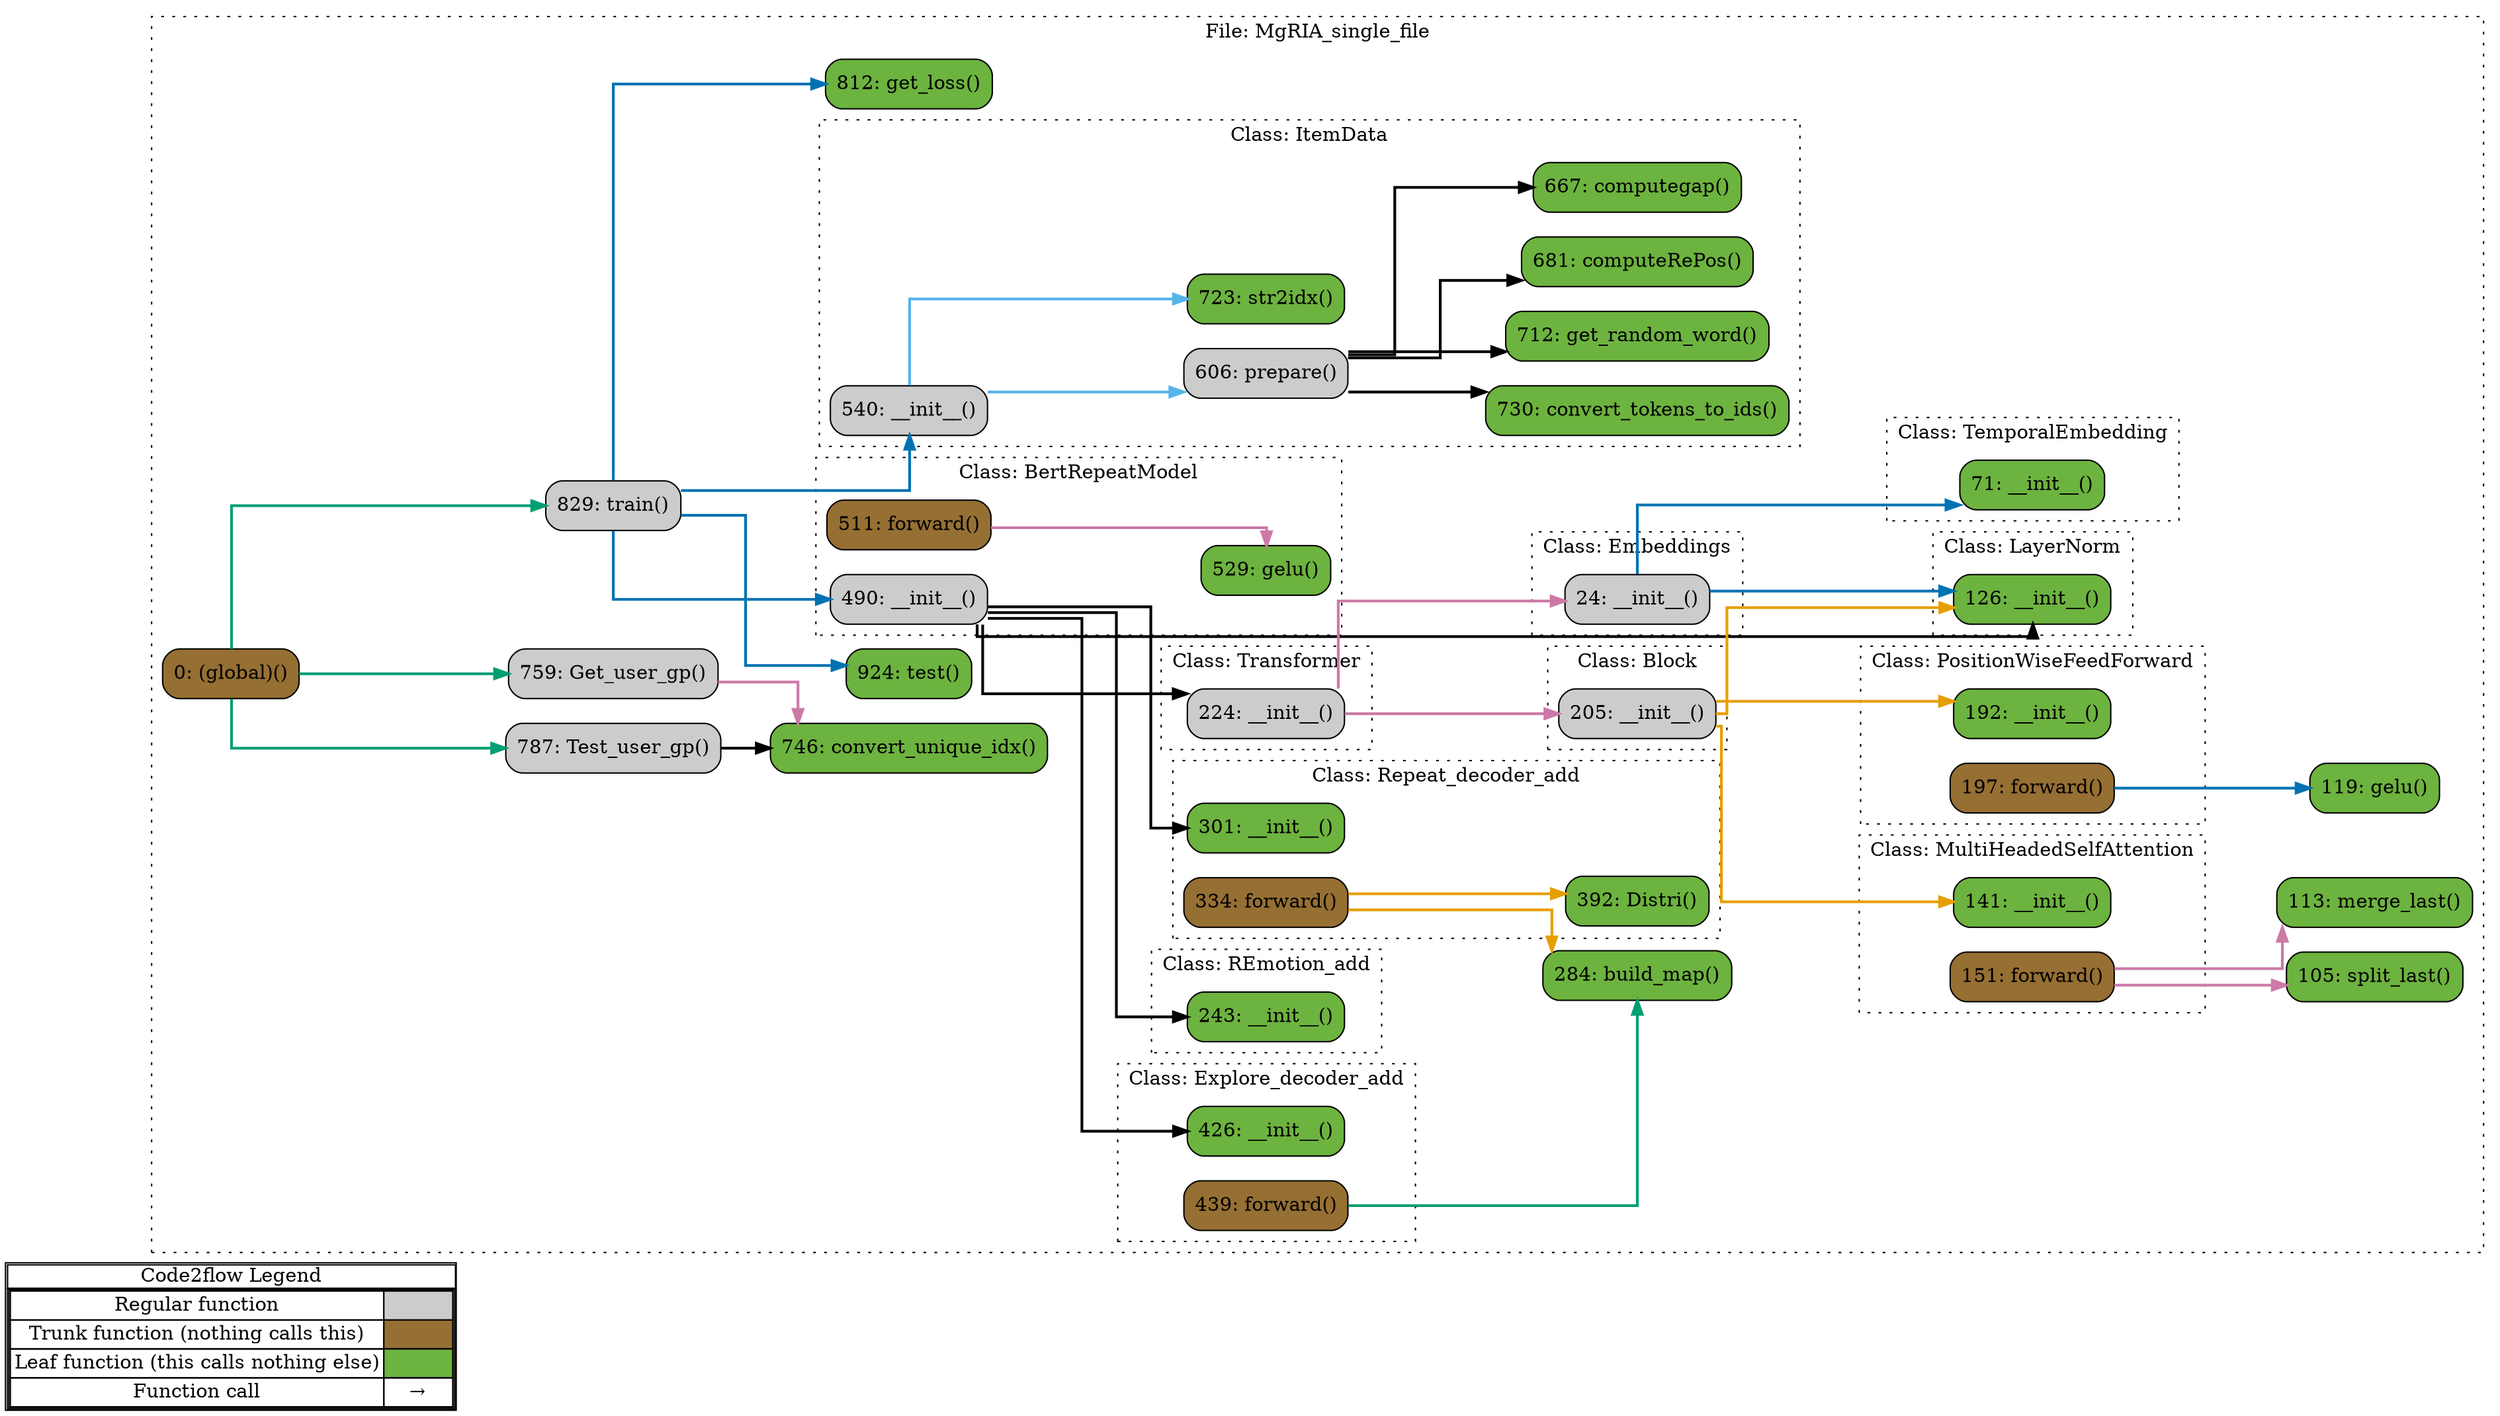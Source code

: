 digraph G {
concentrate=true;
splines="ortho";
rankdir="LR";
subgraph legend{
    rank = min;
    label = "legend";
    Legend [shape=none, margin=0, label = <
        <table cellspacing="0" cellpadding="0" border="1"><tr><td>Code2flow Legend</td></tr><tr><td>
        <table cellspacing="0">
        <tr><td>Regular function</td><td width="50px" bgcolor='#cccccc'></td></tr>
        <tr><td>Trunk function (nothing calls this)</td><td bgcolor='#966F33'></td></tr>
        <tr><td>Leaf function (this calls nothing else)</td><td bgcolor='#6db33f'></td></tr>
        <tr><td>Function call</td><td><font color='black'>&#8594;</font></td></tr>
        </table></td></tr></table>
        >];
}node_1e036343 [label="0: (global)()" name="MgRIA_single_file::(global)" shape="rect" style="rounded,filled" fillcolor="#966F33" ];
node_045b1a30 [label="490: __init__()" name="MgRIA_single_file::BertRepeatModel.__init__" shape="rect" style="rounded,filled" fillcolor="#cccccc" ];
node_1a18849f [label="511: forward()" name="MgRIA_single_file::BertRepeatModel.forward" shape="rect" style="rounded,filled" fillcolor="#966F33" ];
node_0c20a1d2 [label="529: gelu()" name="MgRIA_single_file::BertRepeatModel.gelu" shape="rect" style="rounded,filled" fillcolor="#6db33f" ];
node_8a068551 [label="205: __init__()" name="MgRIA_single_file::Block.__init__" shape="rect" style="rounded,filled" fillcolor="#cccccc" ];
node_2f13eeed [label="24: __init__()" name="MgRIA_single_file::Embeddings.__init__" shape="rect" style="rounded,filled" fillcolor="#cccccc" ];
node_6d62d3f5 [label="426: __init__()" name="MgRIA_single_file::Explore_decoder_add.__init__" shape="rect" style="rounded,filled" fillcolor="#6db33f" ];
node_6c0d987b [label="439: forward()" name="MgRIA_single_file::Explore_decoder_add.forward" shape="rect" style="rounded,filled" fillcolor="#966F33" ];
node_2602d8a7 [label="759: Get_user_gp()" name="MgRIA_single_file::Get_user_gp" shape="rect" style="rounded,filled" fillcolor="#cccccc" ];
node_60f8f1fa [label="540: __init__()" name="MgRIA_single_file::ItemData.__init__" shape="rect" style="rounded,filled" fillcolor="#cccccc" ];
node_b018605f [label="681: computeRePos()" name="MgRIA_single_file::ItemData.computeRePos" shape="rect" style="rounded,filled" fillcolor="#6db33f" ];
node_a05e3e9f [label="667: computegap()" name="MgRIA_single_file::ItemData.computegap" shape="rect" style="rounded,filled" fillcolor="#6db33f" ];
node_0d4b027e [label="730: convert_tokens_to_ids()" name="MgRIA_single_file::ItemData.convert_tokens_to_ids" shape="rect" style="rounded,filled" fillcolor="#6db33f" ];
node_9b74e590 [label="712: get_random_word()" name="MgRIA_single_file::ItemData.get_random_word" shape="rect" style="rounded,filled" fillcolor="#6db33f" ];
node_81af6dc0 [label="606: prepare()" name="MgRIA_single_file::ItemData.prepare" shape="rect" style="rounded,filled" fillcolor="#cccccc" ];
node_fb0a9193 [label="723: str2idx()" name="MgRIA_single_file::ItemData.str2idx" shape="rect" style="rounded,filled" fillcolor="#6db33f" ];
node_59b365a7 [label="126: __init__()" name="MgRIA_single_file::LayerNorm.__init__" shape="rect" style="rounded,filled" fillcolor="#6db33f" ];
node_0f9db7a6 [label="141: __init__()" name="MgRIA_single_file::MultiHeadedSelfAttention.__init__" shape="rect" style="rounded,filled" fillcolor="#6db33f" ];
node_536a8fc7 [label="151: forward()" name="MgRIA_single_file::MultiHeadedSelfAttention.forward" shape="rect" style="rounded,filled" fillcolor="#966F33" ];
node_dd840fdd [label="192: __init__()" name="MgRIA_single_file::PositionWiseFeedForward.__init__" shape="rect" style="rounded,filled" fillcolor="#6db33f" ];
node_8005879d [label="197: forward()" name="MgRIA_single_file::PositionWiseFeedForward.forward" shape="rect" style="rounded,filled" fillcolor="#966F33" ];
node_7ea377a1 [label="243: __init__()" name="MgRIA_single_file::REmotion_add.__init__" shape="rect" style="rounded,filled" fillcolor="#6db33f" ];
node_4235ecfd [label="392: Distri()" name="MgRIA_single_file::Repeat_decoder_add.Distri" shape="rect" style="rounded,filled" fillcolor="#6db33f" ];
node_e8847e9b [label="301: __init__()" name="MgRIA_single_file::Repeat_decoder_add.__init__" shape="rect" style="rounded,filled" fillcolor="#6db33f" ];
node_8ef8bf31 [label="334: forward()" name="MgRIA_single_file::Repeat_decoder_add.forward" shape="rect" style="rounded,filled" fillcolor="#966F33" ];
node_d90db7d4 [label="71: __init__()" name="MgRIA_single_file::TemporalEmbedding.__init__" shape="rect" style="rounded,filled" fillcolor="#6db33f" ];
node_c73d7050 [label="787: Test_user_gp()" name="MgRIA_single_file::Test_user_gp" shape="rect" style="rounded,filled" fillcolor="#cccccc" ];
node_85d3743f [label="224: __init__()" name="MgRIA_single_file::Transformer.__init__" shape="rect" style="rounded,filled" fillcolor="#cccccc" ];
node_6a81ca42 [label="284: build_map()" name="MgRIA_single_file::build_map" shape="rect" style="rounded,filled" fillcolor="#6db33f" ];
node_063e5f75 [label="746: convert_unique_idx()" name="MgRIA_single_file::convert_unique_idx" shape="rect" style="rounded,filled" fillcolor="#6db33f" ];
node_421d6288 [label="119: gelu()" name="MgRIA_single_file::gelu" shape="rect" style="rounded,filled" fillcolor="#6db33f" ];
node_1b4e7b77 [label="812: get_loss()" name="MgRIA_single_file::get_loss" shape="rect" style="rounded,filled" fillcolor="#6db33f" ];
node_1b7817a9 [label="113: merge_last()" name="MgRIA_single_file::merge_last" shape="rect" style="rounded,filled" fillcolor="#6db33f" ];
node_6278bcad [label="105: split_last()" name="MgRIA_single_file::split_last" shape="rect" style="rounded,filled" fillcolor="#6db33f" ];
node_060dcb1f [label="924: test()" name="MgRIA_single_file::test" shape="rect" style="rounded,filled" fillcolor="#6db33f" ];
node_d3c4f8d5 [label="829: train()" name="MgRIA_single_file::train" shape="rect" style="rounded,filled" fillcolor="#cccccc" ];
node_1e036343 -> node_2602d8a7 [color="#009E73" penwidth="2"];
node_1e036343 -> node_c73d7050 [color="#009E73" penwidth="2"];
node_1e036343 -> node_c73d7050 [color="#009E73" penwidth="2"];
node_1e036343 -> node_d3c4f8d5 [color="#009E73" penwidth="2"];
node_045b1a30 -> node_6d62d3f5 [color="#000000" penwidth="2"];
node_045b1a30 -> node_59b365a7 [color="#000000" penwidth="2"];
node_045b1a30 -> node_7ea377a1 [color="#000000" penwidth="2"];
node_045b1a30 -> node_e8847e9b [color="#000000" penwidth="2"];
node_045b1a30 -> node_85d3743f [color="#000000" penwidth="2"];
node_1a18849f -> node_0c20a1d2 [color="#CC79A7" penwidth="2"];
node_8a068551 -> node_59b365a7 [color="#E69F00" penwidth="2"];
node_8a068551 -> node_59b365a7 [color="#E69F00" penwidth="2"];
node_8a068551 -> node_0f9db7a6 [color="#E69F00" penwidth="2"];
node_8a068551 -> node_dd840fdd [color="#E69F00" penwidth="2"];
node_2f13eeed -> node_59b365a7 [color="#0072B2" penwidth="2"];
node_2f13eeed -> node_d90db7d4 [color="#0072B2" penwidth="2"];
node_6c0d987b -> node_6a81ca42 [color="#009E73" penwidth="2"];
node_2602d8a7 -> node_063e5f75 [color="#CC79A7" penwidth="2"];
node_60f8f1fa -> node_81af6dc0 [color="#56B4E9" penwidth="2"];
node_60f8f1fa -> node_fb0a9193 [color="#56B4E9" penwidth="2"];
node_81af6dc0 -> node_b018605f [color="#000000" penwidth="2"];
node_81af6dc0 -> node_a05e3e9f [color="#000000" penwidth="2"];
node_81af6dc0 -> node_0d4b027e [color="#000000" penwidth="2"];
node_81af6dc0 -> node_0d4b027e [color="#000000" penwidth="2"];
node_81af6dc0 -> node_9b74e590 [color="#000000" penwidth="2"];
node_536a8fc7 -> node_1b7817a9 [color="#CC79A7" penwidth="2"];
node_536a8fc7 -> node_6278bcad [color="#CC79A7" penwidth="2"];
node_536a8fc7 -> node_6278bcad [color="#CC79A7" penwidth="2"];
node_8005879d -> node_421d6288 [color="#0072B2" penwidth="2"];
node_8ef8bf31 -> node_4235ecfd [color="#E69F00" penwidth="2"];
node_8ef8bf31 -> node_4235ecfd [color="#E69F00" penwidth="2"];
node_8ef8bf31 -> node_4235ecfd [color="#E69F00" penwidth="2"];
node_8ef8bf31 -> node_6a81ca42 [color="#E69F00" penwidth="2"];
node_8ef8bf31 -> node_6a81ca42 [color="#E69F00" penwidth="2"];
node_c73d7050 -> node_063e5f75 [color="#000000" penwidth="2"];
node_85d3743f -> node_8a068551 [color="#CC79A7" penwidth="2"];
node_85d3743f -> node_2f13eeed [color="#CC79A7" penwidth="2"];
node_d3c4f8d5 -> node_045b1a30 [color="#0072B2" penwidth="2"];
node_d3c4f8d5 -> node_60f8f1fa [color="#0072B2" penwidth="2"];
node_d3c4f8d5 -> node_60f8f1fa [color="#0072B2" penwidth="2"];
node_d3c4f8d5 -> node_1b4e7b77 [color="#0072B2" penwidth="2"];
node_d3c4f8d5 -> node_060dcb1f [color="#0072B2" penwidth="2"];
node_d3c4f8d5 -> node_060dcb1f [color="#0072B2" penwidth="2"];
subgraph cluster_6f7f9dba {
    node_6278bcad node_1b7817a9 node_421d6288 node_6a81ca42 node_063e5f75 node_2602d8a7 node_c73d7050 node_1b4e7b77 node_d3c4f8d5 node_060dcb1f node_1e036343;
    label="File: MgRIA_single_file";
    name="MgRIA_single_file";
    style="filled";
    graph[style=dotted];
    subgraph cluster_96d7251d {
        node_2f13eeed;
        label="Class: Embeddings";
        name="Embeddings";
        style="filled";
        graph[style=dotted];
    };
    subgraph cluster_cbcbba19 {
        node_d90db7d4;
        label="Class: TemporalEmbedding";
        name="TemporalEmbedding";
        style="filled";
        graph[style=dotted];
    };
    subgraph cluster_9be553e2 {
        node_59b365a7;
        label="Class: LayerNorm";
        name="LayerNorm";
        style="filled";
        graph[style=dotted];
    };
    subgraph cluster_4ab61521 {
        node_0f9db7a6 node_536a8fc7;
        label="Class: MultiHeadedSelfAttention";
        name="MultiHeadedSelfAttention";
        style="filled";
        graph[style=dotted];
    };
    subgraph cluster_473538be {
        node_dd840fdd node_8005879d;
        label="Class: PositionWiseFeedForward";
        name="PositionWiseFeedForward";
        style="filled";
        graph[style=dotted];
    };
    subgraph cluster_0bbd34ec {
        node_8a068551;
        label="Class: Block";
        name="Block";
        style="filled";
        graph[style=dotted];
    };
    subgraph cluster_916a87f3 {
        node_85d3743f;
        label="Class: Transformer";
        name="Transformer";
        style="filled";
        graph[style=dotted];
    };
    subgraph cluster_9860dc08 {
        node_7ea377a1;
        label="Class: REmotion_add";
        name="REmotion_add";
        style="filled";
        graph[style=dotted];
    };
    subgraph cluster_6797a682 {
        node_e8847e9b node_8ef8bf31 node_4235ecfd;
        label="Class: Repeat_decoder_add";
        name="Repeat_decoder_add";
        style="filled";
        graph[style=dotted];
    };
    subgraph cluster_5e287d62 {
        node_6d62d3f5 node_6c0d987b;
        label="Class: Explore_decoder_add";
        name="Explore_decoder_add";
        style="filled";
        graph[style=dotted];
    };
    subgraph cluster_981d3a12 {
        node_045b1a30 node_1a18849f node_0c20a1d2;
        label="Class: BertRepeatModel";
        name="BertRepeatModel";
        style="filled";
        graph[style=dotted];
    };
    subgraph cluster_6b6cea27 {
        node_60f8f1fa node_81af6dc0 node_a05e3e9f node_b018605f node_9b74e590 node_fb0a9193 node_0d4b027e;
        label="Class: ItemData";
        name="ItemData";
        style="filled";
        graph[style=dotted];
    };
};
}
